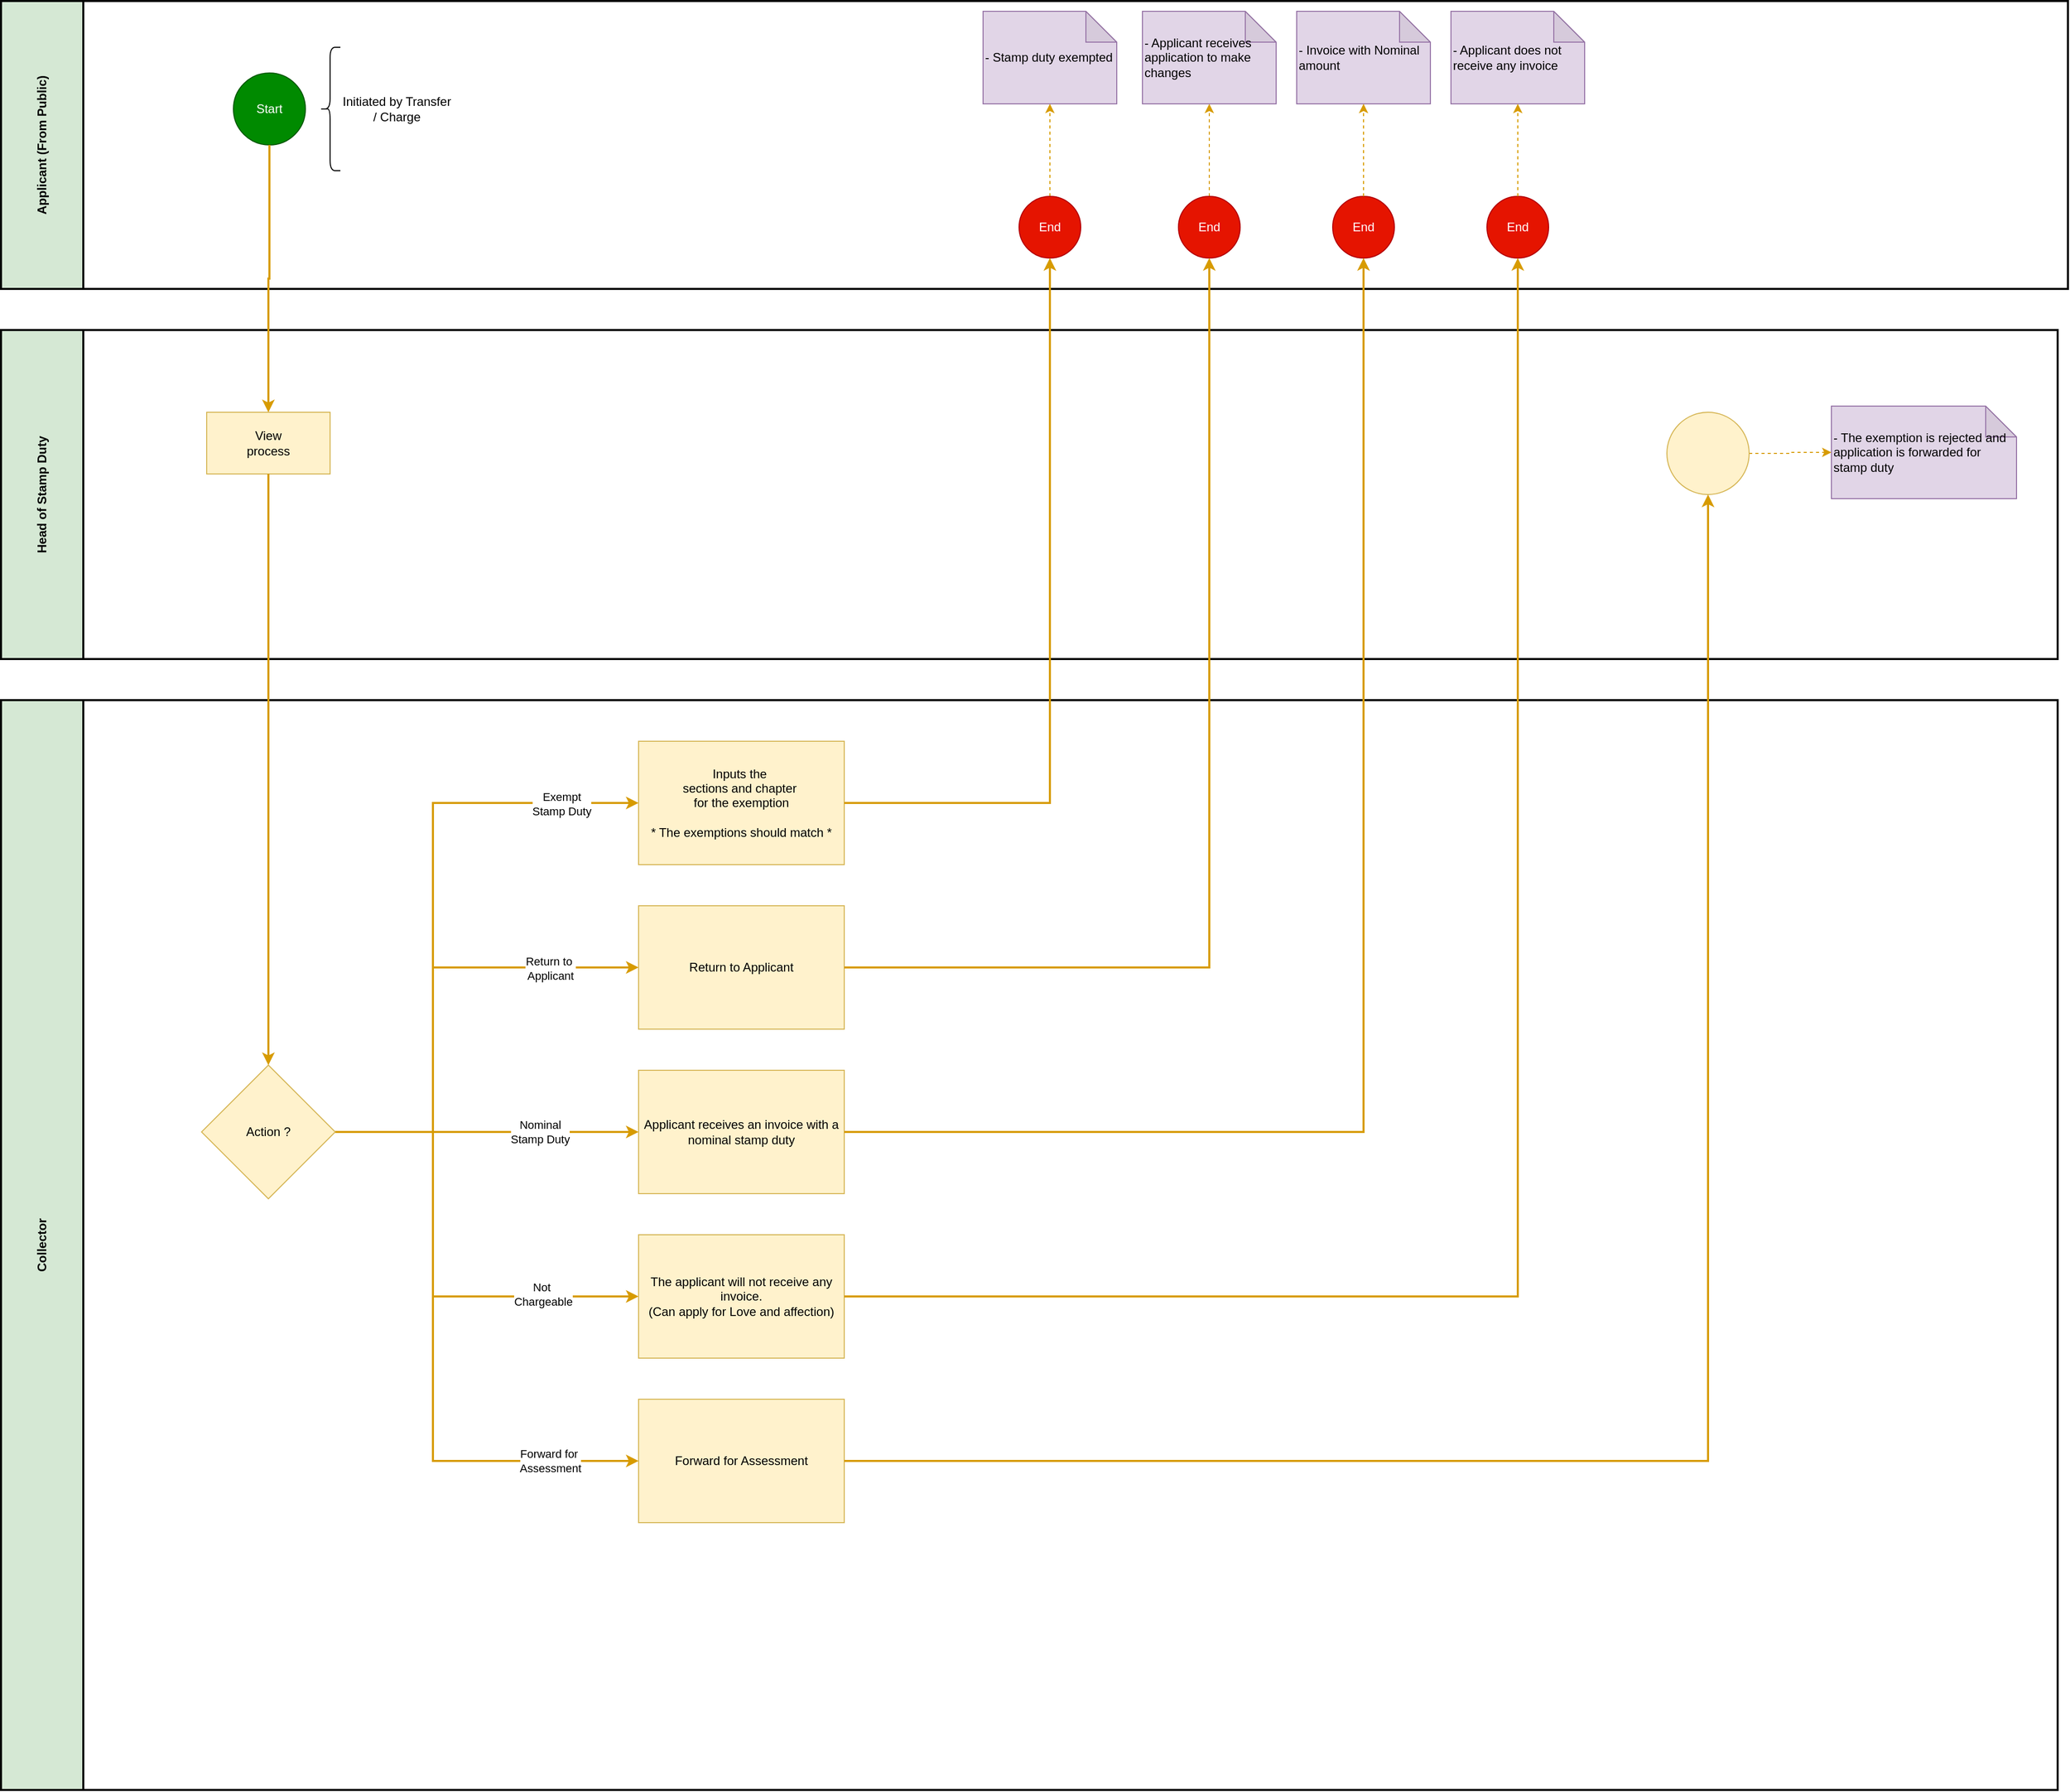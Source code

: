 <mxfile version="21.6.5" type="github">
  <diagram name="Page-1" id="O1a9XfuB64NEKXVq045z">
    <mxGraphModel dx="2390" dy="1317" grid="1" gridSize="10" guides="1" tooltips="1" connect="1" arrows="1" fold="1" page="1" pageScale="1" pageWidth="850" pageHeight="1100" math="0" shadow="0">
      <root>
        <mxCell id="0" />
        <mxCell id="1" parent="0" />
        <mxCell id="FqMO8VPMuKaaY1kg_BFP-2" value="Head of Stamp Duty" style="swimlane;horizontal=0;whiteSpace=wrap;html=1;startSize=80;fillColor=#d5e8d4;strokeColor=#030303;strokeWidth=2;" vertex="1" parent="1">
          <mxGeometry x="60" y="440" width="2000" height="320" as="geometry" />
        </mxCell>
        <mxCell id="FqMO8VPMuKaaY1kg_BFP-3" value="View&lt;br&gt;process" style="whiteSpace=wrap;html=1;fillColor=#fff2cc;strokeColor=#d6b656;" vertex="1" parent="FqMO8VPMuKaaY1kg_BFP-2">
          <mxGeometry x="200" y="80" width="120" height="60" as="geometry" />
        </mxCell>
        <mxCell id="FqMO8VPMuKaaY1kg_BFP-104" style="edgeStyle=orthogonalEdgeStyle;rounded=0;orthogonalLoop=1;jettySize=auto;html=1;entryX=0;entryY=0.5;entryDx=0;entryDy=0;entryPerimeter=0;dashed=1;fillColor=#ffe6cc;strokeColor=#d79b00;" edge="1" parent="FqMO8VPMuKaaY1kg_BFP-2" source="FqMO8VPMuKaaY1kg_BFP-99" target="FqMO8VPMuKaaY1kg_BFP-103">
          <mxGeometry relative="1" as="geometry" />
        </mxCell>
        <mxCell id="FqMO8VPMuKaaY1kg_BFP-99" value="" style="ellipse;whiteSpace=wrap;html=1;fillColor=#fff2cc;strokeColor=#d6b656;" vertex="1" parent="FqMO8VPMuKaaY1kg_BFP-2">
          <mxGeometry x="1620" y="80" width="80" height="80" as="geometry" />
        </mxCell>
        <mxCell id="FqMO8VPMuKaaY1kg_BFP-103" value="- The exemption is rejected and application is forwarded for stamp duty" style="shape=note;whiteSpace=wrap;html=1;backgroundOutline=1;darkOpacity=0.05;fillColor=#e1d5e7;strokeColor=#9673a6;align=left;" vertex="1" parent="FqMO8VPMuKaaY1kg_BFP-2">
          <mxGeometry x="1780" y="74" width="180" height="90" as="geometry" />
        </mxCell>
        <mxCell id="FqMO8VPMuKaaY1kg_BFP-22" value="Collector" style="swimlane;horizontal=0;whiteSpace=wrap;html=1;startSize=80;fillColor=#d5e8d4;strokeColor=#030303;strokeWidth=2;" vertex="1" parent="1">
          <mxGeometry x="60" y="800" width="2000" height="1060" as="geometry" />
        </mxCell>
        <mxCell id="FqMO8VPMuKaaY1kg_BFP-24" value="Forward for Assessment" style="whiteSpace=wrap;html=1;fillColor=#fff2cc;strokeColor=#d6b656;" vertex="1" parent="FqMO8VPMuKaaY1kg_BFP-22">
          <mxGeometry x="620" y="680" width="200" height="120" as="geometry" />
        </mxCell>
        <mxCell id="FqMO8VPMuKaaY1kg_BFP-67" style="edgeStyle=orthogonalEdgeStyle;rounded=0;orthogonalLoop=1;jettySize=auto;html=1;entryX=0;entryY=0.5;entryDx=0;entryDy=0;strokeWidth=2;fillColor=#ffe6cc;strokeColor=#d79b00;" edge="1" parent="FqMO8VPMuKaaY1kg_BFP-22" source="FqMO8VPMuKaaY1kg_BFP-7" target="FqMO8VPMuKaaY1kg_BFP-65">
          <mxGeometry relative="1" as="geometry">
            <Array as="points">
              <mxPoint x="420" y="420" />
              <mxPoint x="420" y="100" />
            </Array>
          </mxGeometry>
        </mxCell>
        <mxCell id="FqMO8VPMuKaaY1kg_BFP-72" value="Exempt&lt;br&gt;Stamp Duty" style="edgeLabel;html=1;align=center;verticalAlign=middle;resizable=0;points=[];" vertex="1" connectable="0" parent="FqMO8VPMuKaaY1kg_BFP-67">
          <mxGeometry x="0.756" y="-1" relative="1" as="geometry">
            <mxPoint as="offset" />
          </mxGeometry>
        </mxCell>
        <mxCell id="FqMO8VPMuKaaY1kg_BFP-68" style="edgeStyle=orthogonalEdgeStyle;rounded=0;orthogonalLoop=1;jettySize=auto;html=1;entryX=0;entryY=0.5;entryDx=0;entryDy=0;strokeWidth=2;fillColor=#ffe6cc;strokeColor=#d79b00;" edge="1" parent="FqMO8VPMuKaaY1kg_BFP-22" source="FqMO8VPMuKaaY1kg_BFP-7" target="FqMO8VPMuKaaY1kg_BFP-63">
          <mxGeometry relative="1" as="geometry">
            <Array as="points">
              <mxPoint x="420" y="420" />
              <mxPoint x="420" y="260" />
            </Array>
          </mxGeometry>
        </mxCell>
        <mxCell id="FqMO8VPMuKaaY1kg_BFP-73" value="Return to&amp;nbsp;&lt;br&gt;Applicant" style="edgeLabel;html=1;align=center;verticalAlign=middle;resizable=0;points=[];" vertex="1" connectable="0" parent="FqMO8VPMuKaaY1kg_BFP-68">
          <mxGeometry x="0.619" y="-1" relative="1" as="geometry">
            <mxPoint as="offset" />
          </mxGeometry>
        </mxCell>
        <mxCell id="FqMO8VPMuKaaY1kg_BFP-69" style="edgeStyle=orthogonalEdgeStyle;rounded=0;orthogonalLoop=1;jettySize=auto;html=1;entryX=0;entryY=0.5;entryDx=0;entryDy=0;strokeWidth=2;fillColor=#ffe6cc;strokeColor=#d79b00;" edge="1" parent="FqMO8VPMuKaaY1kg_BFP-22" source="FqMO8VPMuKaaY1kg_BFP-7" target="FqMO8VPMuKaaY1kg_BFP-57">
          <mxGeometry relative="1" as="geometry" />
        </mxCell>
        <mxCell id="FqMO8VPMuKaaY1kg_BFP-74" value="Nominal&lt;br&gt;Stamp Duty" style="edgeLabel;html=1;align=center;verticalAlign=middle;resizable=0;points=[];" vertex="1" connectable="0" parent="FqMO8VPMuKaaY1kg_BFP-69">
          <mxGeometry x="0.345" relative="1" as="geometry">
            <mxPoint as="offset" />
          </mxGeometry>
        </mxCell>
        <mxCell id="FqMO8VPMuKaaY1kg_BFP-70" style="edgeStyle=orthogonalEdgeStyle;rounded=0;orthogonalLoop=1;jettySize=auto;html=1;entryX=0;entryY=0.5;entryDx=0;entryDy=0;strokeWidth=2;fillColor=#ffe6cc;strokeColor=#d79b00;" edge="1" parent="FqMO8VPMuKaaY1kg_BFP-22" source="FqMO8VPMuKaaY1kg_BFP-7" target="FqMO8VPMuKaaY1kg_BFP-54">
          <mxGeometry relative="1" as="geometry">
            <Array as="points">
              <mxPoint x="420" y="420" />
              <mxPoint x="420" y="580" />
            </Array>
          </mxGeometry>
        </mxCell>
        <mxCell id="FqMO8VPMuKaaY1kg_BFP-75" value="Not&amp;nbsp;&lt;br&gt;Chargeable" style="edgeLabel;html=1;align=center;verticalAlign=middle;resizable=0;points=[];" vertex="1" connectable="0" parent="FqMO8VPMuKaaY1kg_BFP-70">
          <mxGeometry x="0.59" y="2" relative="1" as="geometry">
            <mxPoint as="offset" />
          </mxGeometry>
        </mxCell>
        <mxCell id="FqMO8VPMuKaaY1kg_BFP-71" style="edgeStyle=orthogonalEdgeStyle;rounded=0;orthogonalLoop=1;jettySize=auto;html=1;entryX=0;entryY=0.5;entryDx=0;entryDy=0;strokeWidth=2;fillColor=#ffe6cc;strokeColor=#d79b00;" edge="1" parent="FqMO8VPMuKaaY1kg_BFP-22" source="FqMO8VPMuKaaY1kg_BFP-7" target="FqMO8VPMuKaaY1kg_BFP-24">
          <mxGeometry relative="1" as="geometry">
            <Array as="points">
              <mxPoint x="420" y="420" />
              <mxPoint x="420" y="740" />
            </Array>
          </mxGeometry>
        </mxCell>
        <mxCell id="FqMO8VPMuKaaY1kg_BFP-76" value="Forward for&amp;nbsp;&lt;br&gt;Assessment" style="edgeLabel;html=1;align=center;verticalAlign=middle;resizable=0;points=[];" vertex="1" connectable="0" parent="FqMO8VPMuKaaY1kg_BFP-71">
          <mxGeometry x="0.718" relative="1" as="geometry">
            <mxPoint as="offset" />
          </mxGeometry>
        </mxCell>
        <mxCell id="FqMO8VPMuKaaY1kg_BFP-7" value="Action ?" style="rhombus;whiteSpace=wrap;html=1;fillColor=#fff2cc;strokeColor=#d6b656;" vertex="1" parent="FqMO8VPMuKaaY1kg_BFP-22">
          <mxGeometry x="195" y="355" width="130" height="130" as="geometry" />
        </mxCell>
        <mxCell id="FqMO8VPMuKaaY1kg_BFP-54" value="The applicant will not receive any invoice.&lt;br&gt;(Can apply for Love and affection)" style="whiteSpace=wrap;html=1;fillColor=#fff2cc;strokeColor=#d6b656;" vertex="1" parent="FqMO8VPMuKaaY1kg_BFP-22">
          <mxGeometry x="620" y="520" width="200" height="120" as="geometry" />
        </mxCell>
        <mxCell id="FqMO8VPMuKaaY1kg_BFP-57" value="Applicant receives an invoice with a nominal stamp duty" style="whiteSpace=wrap;html=1;fillColor=#fff2cc;strokeColor=#d6b656;" vertex="1" parent="FqMO8VPMuKaaY1kg_BFP-22">
          <mxGeometry x="620" y="360" width="200" height="120" as="geometry" />
        </mxCell>
        <mxCell id="FqMO8VPMuKaaY1kg_BFP-63" value="Return to Applicant" style="whiteSpace=wrap;html=1;fillColor=#fff2cc;strokeColor=#d6b656;" vertex="1" parent="FqMO8VPMuKaaY1kg_BFP-22">
          <mxGeometry x="620" y="200" width="200" height="120" as="geometry" />
        </mxCell>
        <mxCell id="FqMO8VPMuKaaY1kg_BFP-65" value="Inputs the&amp;nbsp;&lt;br style=&quot;border-color: var(--border-color);&quot;&gt;sections and chapter&amp;nbsp;&lt;br style=&quot;border-color: var(--border-color);&quot;&gt;for the exemption&lt;br&gt;&lt;br&gt;* The exemptions should match *" style="whiteSpace=wrap;html=1;fillColor=#fff2cc;strokeColor=#d6b656;" vertex="1" parent="FqMO8VPMuKaaY1kg_BFP-22">
          <mxGeometry x="620" y="40" width="200" height="120" as="geometry" />
        </mxCell>
        <mxCell id="FqMO8VPMuKaaY1kg_BFP-30" value="Applicant (From Public)" style="swimlane;horizontal=0;whiteSpace=wrap;html=1;startSize=80;fillColor=#d5e8d4;strokeColor=#050505;strokeWidth=2;" vertex="1" parent="1">
          <mxGeometry x="60" y="120" width="2010" height="280" as="geometry" />
        </mxCell>
        <mxCell id="FqMO8VPMuKaaY1kg_BFP-31" value="Start" style="ellipse;whiteSpace=wrap;html=1;aspect=fixed;fillColor=#008a00;fontColor=#ffffff;strokeColor=#005700;" vertex="1" parent="FqMO8VPMuKaaY1kg_BFP-30">
          <mxGeometry x="226" y="70" width="70" height="70" as="geometry" />
        </mxCell>
        <mxCell id="FqMO8VPMuKaaY1kg_BFP-32" value="" style="shape=curlyBracket;whiteSpace=wrap;html=1;rounded=1;labelPosition=left;verticalLabelPosition=middle;align=right;verticalAlign=middle;" vertex="1" parent="FqMO8VPMuKaaY1kg_BFP-30">
          <mxGeometry x="310" y="45" width="20" height="120" as="geometry" />
        </mxCell>
        <mxCell id="FqMO8VPMuKaaY1kg_BFP-33" value="Initiated by Transfer / Charge" style="text;html=1;strokeColor=none;fillColor=none;align=center;verticalAlign=middle;whiteSpace=wrap;rounded=0;" vertex="1" parent="FqMO8VPMuKaaY1kg_BFP-30">
          <mxGeometry x="330" y="90" width="110" height="30" as="geometry" />
        </mxCell>
        <mxCell id="FqMO8VPMuKaaY1kg_BFP-84" style="edgeStyle=orthogonalEdgeStyle;rounded=0;orthogonalLoop=1;jettySize=auto;html=1;dashed=1;fillColor=#ffe6cc;strokeColor=#d79b00;entryX=0.5;entryY=1;entryDx=0;entryDy=0;entryPerimeter=0;" edge="1" parent="FqMO8VPMuKaaY1kg_BFP-30" source="FqMO8VPMuKaaY1kg_BFP-82" target="FqMO8VPMuKaaY1kg_BFP-83">
          <mxGeometry relative="1" as="geometry">
            <mxPoint x="1030" y="100" as="targetPoint" />
          </mxGeometry>
        </mxCell>
        <mxCell id="FqMO8VPMuKaaY1kg_BFP-82" value="End" style="ellipse;whiteSpace=wrap;html=1;fillColor=#e51400;strokeColor=#B20000;fontColor=#ffffff;" vertex="1" parent="FqMO8VPMuKaaY1kg_BFP-30">
          <mxGeometry x="990" y="190" width="60" height="60" as="geometry" />
        </mxCell>
        <mxCell id="FqMO8VPMuKaaY1kg_BFP-83" value="- Stamp duty exempted" style="shape=note;whiteSpace=wrap;html=1;backgroundOutline=1;darkOpacity=0.05;fillColor=#e1d5e7;strokeColor=#9673a6;align=left;" vertex="1" parent="FqMO8VPMuKaaY1kg_BFP-30">
          <mxGeometry x="955" y="10" width="130" height="90" as="geometry" />
        </mxCell>
        <mxCell id="FqMO8VPMuKaaY1kg_BFP-90" style="edgeStyle=orthogonalEdgeStyle;rounded=0;orthogonalLoop=1;jettySize=auto;html=1;entryX=0.5;entryY=1;entryDx=0;entryDy=0;entryPerimeter=0;dashed=1;fillColor=#ffe6cc;strokeColor=#d79b00;" edge="1" parent="FqMO8VPMuKaaY1kg_BFP-30" source="FqMO8VPMuKaaY1kg_BFP-87" target="FqMO8VPMuKaaY1kg_BFP-89">
          <mxGeometry relative="1" as="geometry" />
        </mxCell>
        <mxCell id="FqMO8VPMuKaaY1kg_BFP-87" value="End" style="ellipse;whiteSpace=wrap;html=1;fillColor=#e51400;strokeColor=#B20000;fontColor=#ffffff;" vertex="1" parent="FqMO8VPMuKaaY1kg_BFP-30">
          <mxGeometry x="1145" y="190" width="60" height="60" as="geometry" />
        </mxCell>
        <mxCell id="FqMO8VPMuKaaY1kg_BFP-89" value="- Applicant receives application to make changes" style="shape=note;whiteSpace=wrap;html=1;backgroundOutline=1;darkOpacity=0.05;fillColor=#e1d5e7;strokeColor=#9673a6;align=left;" vertex="1" parent="FqMO8VPMuKaaY1kg_BFP-30">
          <mxGeometry x="1110" y="10" width="130" height="90" as="geometry" />
        </mxCell>
        <mxCell id="FqMO8VPMuKaaY1kg_BFP-92" value="End" style="ellipse;whiteSpace=wrap;html=1;fillColor=#e51400;strokeColor=#B20000;fontColor=#ffffff;" vertex="1" parent="FqMO8VPMuKaaY1kg_BFP-30">
          <mxGeometry x="1295" y="190" width="60" height="60" as="geometry" />
        </mxCell>
        <mxCell id="FqMO8VPMuKaaY1kg_BFP-93" value="- Invoice with Nominal amount" style="shape=note;whiteSpace=wrap;html=1;backgroundOutline=1;darkOpacity=0.05;fillColor=#e1d5e7;strokeColor=#9673a6;align=left;" vertex="1" parent="FqMO8VPMuKaaY1kg_BFP-30">
          <mxGeometry x="1260" y="10" width="130" height="90" as="geometry" />
        </mxCell>
        <mxCell id="FqMO8VPMuKaaY1kg_BFP-91" style="edgeStyle=orthogonalEdgeStyle;rounded=0;orthogonalLoop=1;jettySize=auto;html=1;entryX=0.5;entryY=1;entryDx=0;entryDy=0;entryPerimeter=0;dashed=1;fillColor=#ffe6cc;strokeColor=#d79b00;" edge="1" parent="FqMO8VPMuKaaY1kg_BFP-30" source="FqMO8VPMuKaaY1kg_BFP-92" target="FqMO8VPMuKaaY1kg_BFP-93">
          <mxGeometry relative="1" as="geometry" />
        </mxCell>
        <mxCell id="FqMO8VPMuKaaY1kg_BFP-96" value="End" style="ellipse;whiteSpace=wrap;html=1;fillColor=#e51400;strokeColor=#B20000;fontColor=#ffffff;" vertex="1" parent="FqMO8VPMuKaaY1kg_BFP-30">
          <mxGeometry x="1445" y="190" width="60" height="60" as="geometry" />
        </mxCell>
        <mxCell id="FqMO8VPMuKaaY1kg_BFP-97" value="- Applicant does not receive any invoice" style="shape=note;whiteSpace=wrap;html=1;backgroundOutline=1;darkOpacity=0.05;fillColor=#e1d5e7;strokeColor=#9673a6;align=left;" vertex="1" parent="FqMO8VPMuKaaY1kg_BFP-30">
          <mxGeometry x="1410" y="10" width="130" height="90" as="geometry" />
        </mxCell>
        <mxCell id="FqMO8VPMuKaaY1kg_BFP-95" style="edgeStyle=orthogonalEdgeStyle;rounded=0;orthogonalLoop=1;jettySize=auto;html=1;entryX=0.5;entryY=1;entryDx=0;entryDy=0;entryPerimeter=0;dashed=1;fillColor=#ffe6cc;strokeColor=#d79b00;" edge="1" parent="FqMO8VPMuKaaY1kg_BFP-30" source="FqMO8VPMuKaaY1kg_BFP-96" target="FqMO8VPMuKaaY1kg_BFP-97">
          <mxGeometry relative="1" as="geometry" />
        </mxCell>
        <mxCell id="FqMO8VPMuKaaY1kg_BFP-34" value="" style="edgeStyle=orthogonalEdgeStyle;rounded=0;orthogonalLoop=1;jettySize=auto;html=1;fillColor=#ffe6cc;strokeColor=#d79b00;strokeWidth=2;" edge="1" parent="1" source="FqMO8VPMuKaaY1kg_BFP-31" target="FqMO8VPMuKaaY1kg_BFP-3">
          <mxGeometry relative="1" as="geometry" />
        </mxCell>
        <mxCell id="FqMO8VPMuKaaY1kg_BFP-8" value="" style="edgeStyle=orthogonalEdgeStyle;rounded=0;orthogonalLoop=1;jettySize=auto;html=1;entryX=0.5;entryY=0;entryDx=0;entryDy=0;exitX=0.5;exitY=1;exitDx=0;exitDy=0;fillColor=#ffe6cc;strokeColor=#d79b00;strokeWidth=2;" edge="1" parent="1" source="FqMO8VPMuKaaY1kg_BFP-3" target="FqMO8VPMuKaaY1kg_BFP-7">
          <mxGeometry relative="1" as="geometry" />
        </mxCell>
        <mxCell id="FqMO8VPMuKaaY1kg_BFP-81" style="edgeStyle=orthogonalEdgeStyle;rounded=0;orthogonalLoop=1;jettySize=auto;html=1;strokeWidth=2;fillColor=#ffe6cc;strokeColor=#d79b00;entryX=0.5;entryY=1;entryDx=0;entryDy=0;" edge="1" parent="1" source="FqMO8VPMuKaaY1kg_BFP-65" target="FqMO8VPMuKaaY1kg_BFP-82">
          <mxGeometry relative="1" as="geometry">
            <mxPoint x="1080" y="300" as="targetPoint" />
          </mxGeometry>
        </mxCell>
        <mxCell id="FqMO8VPMuKaaY1kg_BFP-88" style="edgeStyle=orthogonalEdgeStyle;rounded=0;orthogonalLoop=1;jettySize=auto;html=1;entryX=0.5;entryY=1;entryDx=0;entryDy=0;strokeWidth=2;fillColor=#ffe6cc;strokeColor=#d79b00;" edge="1" parent="1" source="FqMO8VPMuKaaY1kg_BFP-63" target="FqMO8VPMuKaaY1kg_BFP-87">
          <mxGeometry relative="1" as="geometry" />
        </mxCell>
        <mxCell id="FqMO8VPMuKaaY1kg_BFP-94" style="edgeStyle=orthogonalEdgeStyle;rounded=0;orthogonalLoop=1;jettySize=auto;html=1;entryX=0.5;entryY=1;entryDx=0;entryDy=0;strokeWidth=2;fillColor=#ffe6cc;strokeColor=#d79b00;" edge="1" parent="1" source="FqMO8VPMuKaaY1kg_BFP-57" target="FqMO8VPMuKaaY1kg_BFP-92">
          <mxGeometry relative="1" as="geometry">
            <mxPoint x="1420" y="500.0" as="targetPoint" />
          </mxGeometry>
        </mxCell>
        <mxCell id="FqMO8VPMuKaaY1kg_BFP-98" style="edgeStyle=orthogonalEdgeStyle;rounded=0;orthogonalLoop=1;jettySize=auto;html=1;entryX=0.5;entryY=1;entryDx=0;entryDy=0;strokeWidth=2;fillColor=#ffe6cc;strokeColor=#d79b00;" edge="1" parent="1" source="FqMO8VPMuKaaY1kg_BFP-54" target="FqMO8VPMuKaaY1kg_BFP-96">
          <mxGeometry relative="1" as="geometry">
            <mxPoint x="1620" y="710.0" as="targetPoint" />
          </mxGeometry>
        </mxCell>
        <mxCell id="FqMO8VPMuKaaY1kg_BFP-100" value="" style="edgeStyle=orthogonalEdgeStyle;rounded=0;orthogonalLoop=1;jettySize=auto;html=1;strokeWidth=2;fillColor=#ffe6cc;strokeColor=#d79b00;" edge="1" parent="1" source="FqMO8VPMuKaaY1kg_BFP-24" target="FqMO8VPMuKaaY1kg_BFP-99">
          <mxGeometry relative="1" as="geometry" />
        </mxCell>
      </root>
    </mxGraphModel>
  </diagram>
</mxfile>
